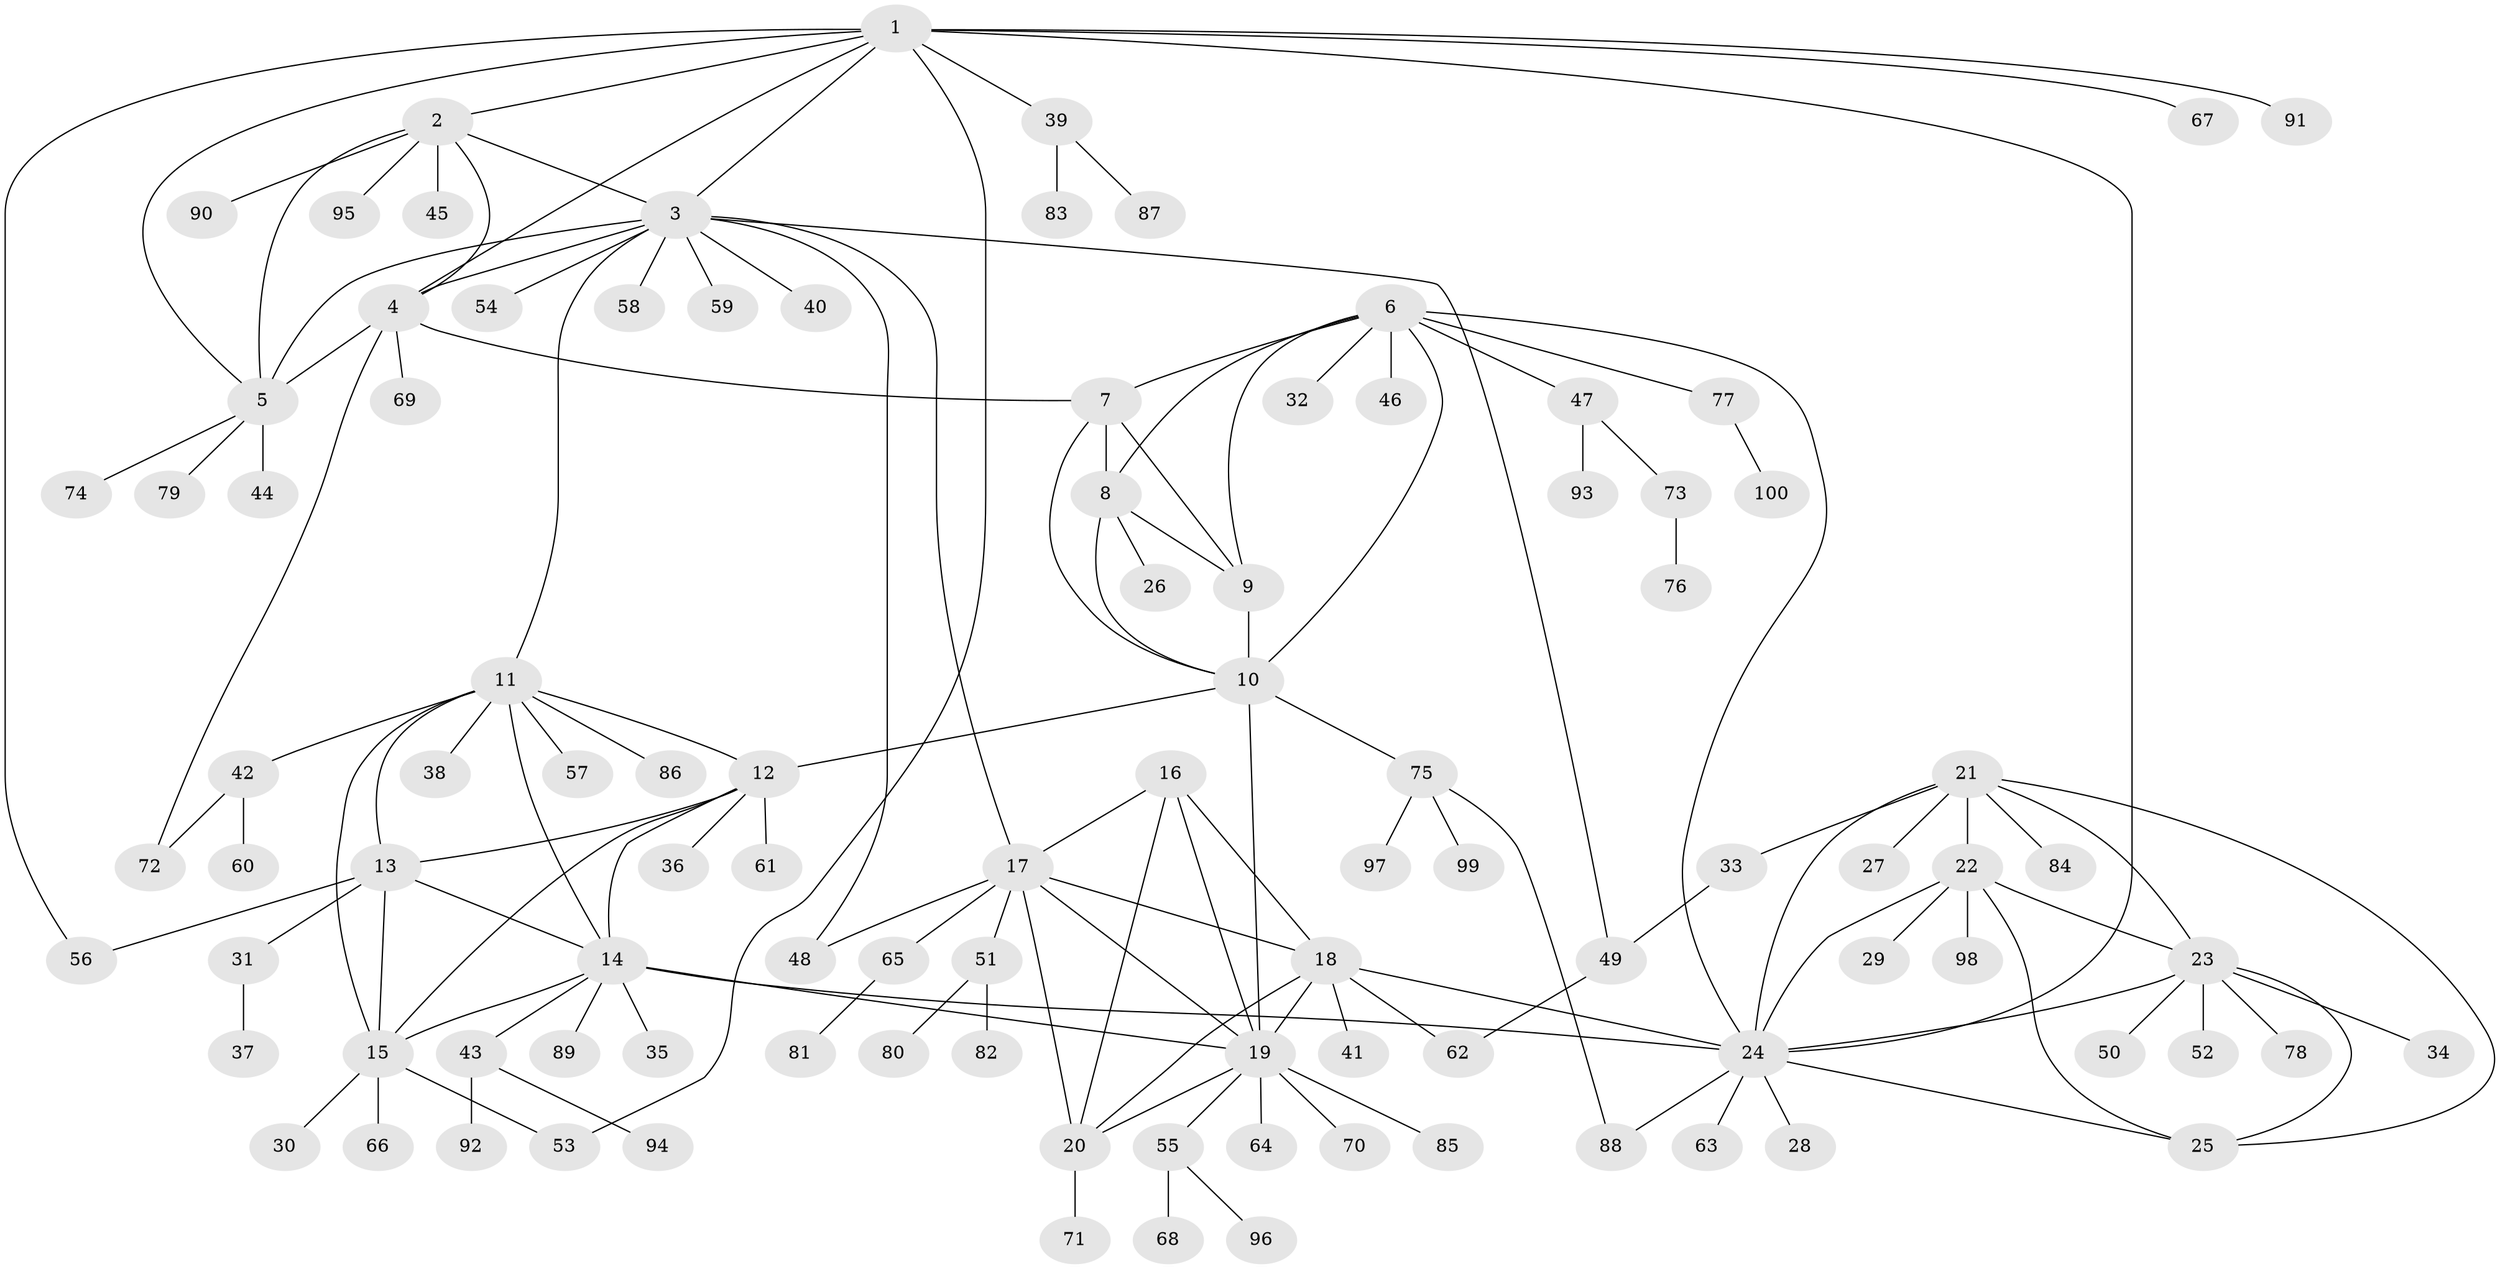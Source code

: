 // coarse degree distribution, {9: 0.04, 5: 0.04, 14: 0.013333333333333334, 3: 0.04, 11: 0.013333333333333334, 8: 0.04, 6: 0.06666666666666667, 7: 0.013333333333333334, 4: 0.013333333333333334, 1: 0.5733333333333334, 2: 0.14666666666666667}
// Generated by graph-tools (version 1.1) at 2025/24/03/03/25 07:24:17]
// undirected, 100 vertices, 142 edges
graph export_dot {
graph [start="1"]
  node [color=gray90,style=filled];
  1;
  2;
  3;
  4;
  5;
  6;
  7;
  8;
  9;
  10;
  11;
  12;
  13;
  14;
  15;
  16;
  17;
  18;
  19;
  20;
  21;
  22;
  23;
  24;
  25;
  26;
  27;
  28;
  29;
  30;
  31;
  32;
  33;
  34;
  35;
  36;
  37;
  38;
  39;
  40;
  41;
  42;
  43;
  44;
  45;
  46;
  47;
  48;
  49;
  50;
  51;
  52;
  53;
  54;
  55;
  56;
  57;
  58;
  59;
  60;
  61;
  62;
  63;
  64;
  65;
  66;
  67;
  68;
  69;
  70;
  71;
  72;
  73;
  74;
  75;
  76;
  77;
  78;
  79;
  80;
  81;
  82;
  83;
  84;
  85;
  86;
  87;
  88;
  89;
  90;
  91;
  92;
  93;
  94;
  95;
  96;
  97;
  98;
  99;
  100;
  1 -- 2;
  1 -- 3;
  1 -- 4;
  1 -- 5;
  1 -- 24;
  1 -- 39;
  1 -- 53;
  1 -- 56;
  1 -- 67;
  1 -- 91;
  2 -- 3;
  2 -- 4;
  2 -- 5;
  2 -- 45;
  2 -- 90;
  2 -- 95;
  3 -- 4;
  3 -- 5;
  3 -- 11;
  3 -- 17;
  3 -- 40;
  3 -- 48;
  3 -- 49;
  3 -- 54;
  3 -- 58;
  3 -- 59;
  4 -- 5;
  4 -- 7;
  4 -- 69;
  4 -- 72;
  5 -- 44;
  5 -- 74;
  5 -- 79;
  6 -- 7;
  6 -- 8;
  6 -- 9;
  6 -- 10;
  6 -- 24;
  6 -- 32;
  6 -- 46;
  6 -- 47;
  6 -- 77;
  7 -- 8;
  7 -- 9;
  7 -- 10;
  8 -- 9;
  8 -- 10;
  8 -- 26;
  9 -- 10;
  10 -- 12;
  10 -- 19;
  10 -- 75;
  11 -- 12;
  11 -- 13;
  11 -- 14;
  11 -- 15;
  11 -- 38;
  11 -- 42;
  11 -- 57;
  11 -- 86;
  12 -- 13;
  12 -- 14;
  12 -- 15;
  12 -- 36;
  12 -- 61;
  13 -- 14;
  13 -- 15;
  13 -- 31;
  13 -- 56;
  14 -- 15;
  14 -- 19;
  14 -- 24;
  14 -- 35;
  14 -- 43;
  14 -- 89;
  15 -- 30;
  15 -- 53;
  15 -- 66;
  16 -- 17;
  16 -- 18;
  16 -- 19;
  16 -- 20;
  17 -- 18;
  17 -- 19;
  17 -- 20;
  17 -- 48;
  17 -- 51;
  17 -- 65;
  18 -- 19;
  18 -- 20;
  18 -- 24;
  18 -- 41;
  18 -- 62;
  19 -- 20;
  19 -- 55;
  19 -- 64;
  19 -- 70;
  19 -- 85;
  20 -- 71;
  21 -- 22;
  21 -- 23;
  21 -- 24;
  21 -- 25;
  21 -- 27;
  21 -- 33;
  21 -- 84;
  22 -- 23;
  22 -- 24;
  22 -- 25;
  22 -- 29;
  22 -- 98;
  23 -- 24;
  23 -- 25;
  23 -- 34;
  23 -- 50;
  23 -- 52;
  23 -- 78;
  24 -- 25;
  24 -- 28;
  24 -- 63;
  24 -- 88;
  31 -- 37;
  33 -- 49;
  39 -- 83;
  39 -- 87;
  42 -- 60;
  42 -- 72;
  43 -- 92;
  43 -- 94;
  47 -- 73;
  47 -- 93;
  49 -- 62;
  51 -- 80;
  51 -- 82;
  55 -- 68;
  55 -- 96;
  65 -- 81;
  73 -- 76;
  75 -- 88;
  75 -- 97;
  75 -- 99;
  77 -- 100;
}
